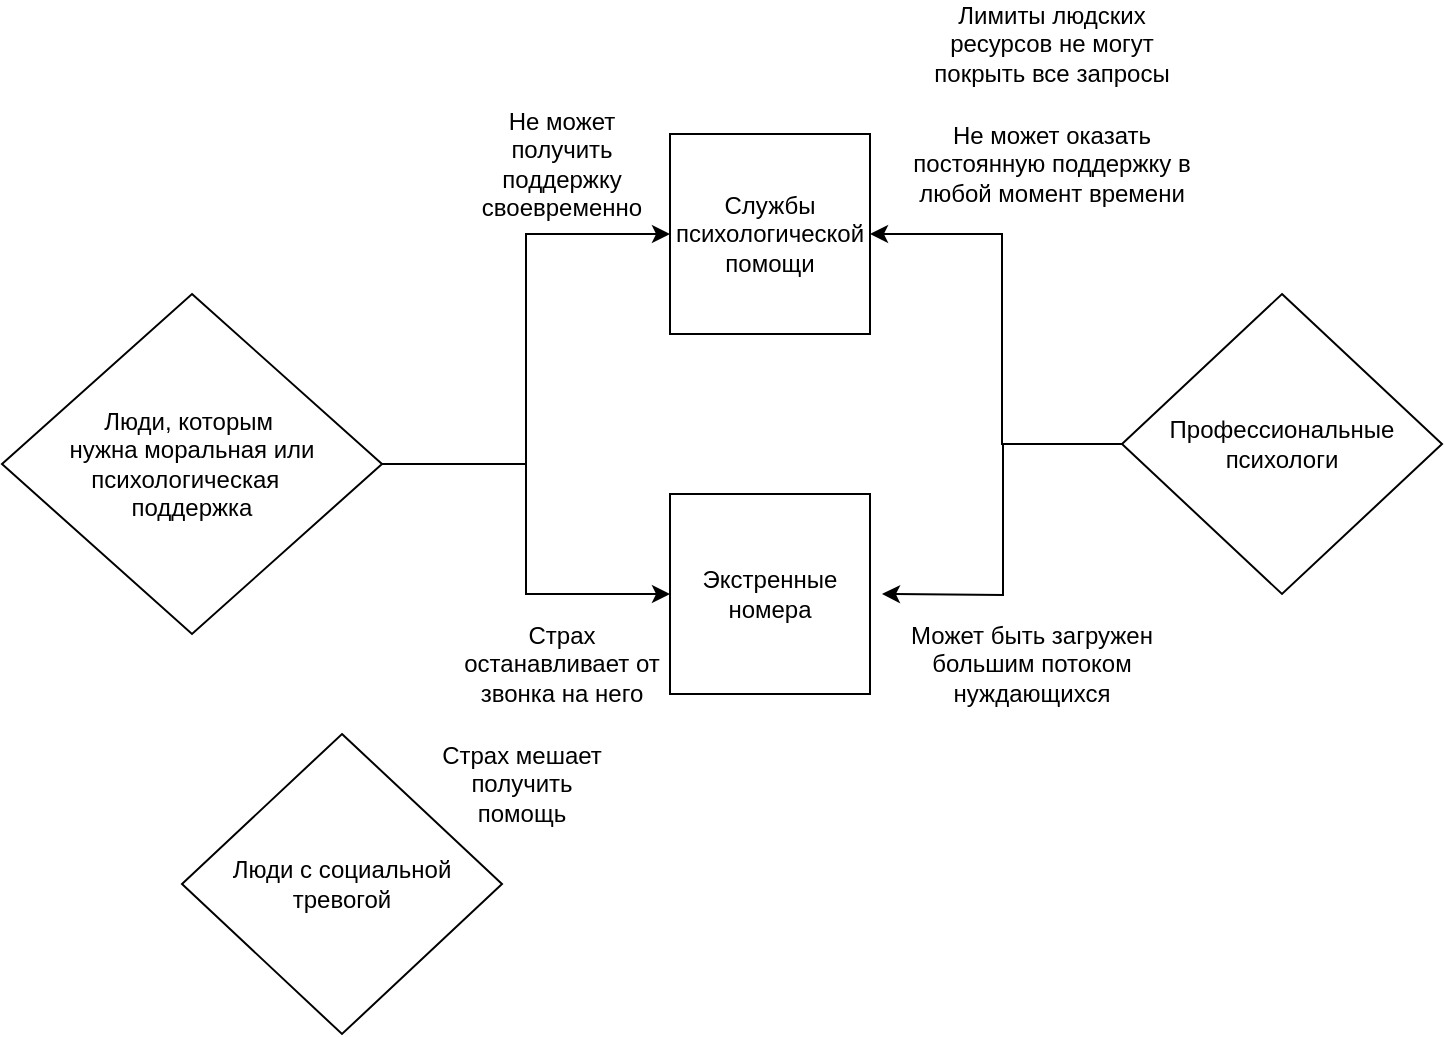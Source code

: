 <mxfile version="24.7.16">
  <diagram name="Страница — 1" id="wfmxwdZDZH6p76glLAUG">
    <mxGraphModel dx="2074" dy="820" grid="1" gridSize="10" guides="1" tooltips="1" connect="1" arrows="1" fold="1" page="1" pageScale="1" pageWidth="827" pageHeight="1169" math="0" shadow="0">
      <root>
        <mxCell id="0" />
        <mxCell id="1" parent="0" />
        <mxCell id="B_GiQvqA-0R-CYAGfRlB-11" style="edgeStyle=orthogonalEdgeStyle;rounded=0;orthogonalLoop=1;jettySize=auto;html=1;exitX=1;exitY=0.5;exitDx=0;exitDy=0;entryX=0;entryY=0.5;entryDx=0;entryDy=0;" edge="1" parent="1" source="B_GiQvqA-0R-CYAGfRlB-2" target="B_GiQvqA-0R-CYAGfRlB-10">
          <mxGeometry relative="1" as="geometry" />
        </mxCell>
        <mxCell id="B_GiQvqA-0R-CYAGfRlB-14" style="edgeStyle=orthogonalEdgeStyle;rounded=0;orthogonalLoop=1;jettySize=auto;html=1;exitX=1;exitY=0.5;exitDx=0;exitDy=0;entryX=0;entryY=0.5;entryDx=0;entryDy=0;" edge="1" parent="1" source="B_GiQvqA-0R-CYAGfRlB-2" target="B_GiQvqA-0R-CYAGfRlB-13">
          <mxGeometry relative="1" as="geometry" />
        </mxCell>
        <mxCell id="B_GiQvqA-0R-CYAGfRlB-2" value="&lt;div&gt;Люди, которым&amp;nbsp;&lt;/div&gt;&lt;div&gt;нужна моральная или психологическая&amp;nbsp;&amp;nbsp;&lt;/div&gt;&lt;div&gt;поддержка&lt;/div&gt;" style="rhombus;whiteSpace=wrap;html=1;" vertex="1" parent="1">
          <mxGeometry x="30" y="250" width="190" height="170" as="geometry" />
        </mxCell>
        <mxCell id="B_GiQvqA-0R-CYAGfRlB-12" style="edgeStyle=orthogonalEdgeStyle;rounded=0;orthogonalLoop=1;jettySize=auto;html=1;entryX=1;entryY=0.5;entryDx=0;entryDy=0;exitX=0;exitY=0.5;exitDx=0;exitDy=0;" edge="1" parent="1" source="B_GiQvqA-0R-CYAGfRlB-3" target="B_GiQvqA-0R-CYAGfRlB-10">
          <mxGeometry relative="1" as="geometry">
            <mxPoint x="530" y="380" as="sourcePoint" />
            <Array as="points">
              <mxPoint x="530" y="325" />
              <mxPoint x="530" y="220" />
            </Array>
          </mxGeometry>
        </mxCell>
        <mxCell id="B_GiQvqA-0R-CYAGfRlB-15" style="edgeStyle=orthogonalEdgeStyle;rounded=0;orthogonalLoop=1;jettySize=auto;html=1;exitX=0;exitY=0.5;exitDx=0;exitDy=0;" edge="1" parent="1" source="B_GiQvqA-0R-CYAGfRlB-3">
          <mxGeometry relative="1" as="geometry">
            <mxPoint x="470" y="400" as="targetPoint" />
          </mxGeometry>
        </mxCell>
        <mxCell id="B_GiQvqA-0R-CYAGfRlB-3" value="Профессиональные психологи" style="rhombus;whiteSpace=wrap;html=1;" vertex="1" parent="1">
          <mxGeometry x="590" y="250" width="160" height="150" as="geometry" />
        </mxCell>
        <mxCell id="B_GiQvqA-0R-CYAGfRlB-5" value="&lt;div&gt;Не может получить поддержку своевременно&lt;/div&gt;" style="text;html=1;align=center;verticalAlign=middle;whiteSpace=wrap;rounded=0;" vertex="1" parent="1">
          <mxGeometry x="280" y="170" width="60" height="30" as="geometry" />
        </mxCell>
        <mxCell id="B_GiQvqA-0R-CYAGfRlB-6" value="Не может оказать постоянную поддержку в любой момент времени" style="text;html=1;align=center;verticalAlign=middle;whiteSpace=wrap;rounded=0;" vertex="1" parent="1">
          <mxGeometry x="480" y="170" width="150" height="30" as="geometry" />
        </mxCell>
        <mxCell id="B_GiQvqA-0R-CYAGfRlB-8" value="Может быть загружен большим потоком нуждающихся" style="text;html=1;align=center;verticalAlign=middle;whiteSpace=wrap;rounded=0;" vertex="1" parent="1">
          <mxGeometry x="470" y="420" width="150" height="30" as="geometry" />
        </mxCell>
        <mxCell id="B_GiQvqA-0R-CYAGfRlB-10" value="Службы психологической помощи" style="whiteSpace=wrap;html=1;aspect=fixed;" vertex="1" parent="1">
          <mxGeometry x="364" y="170" width="100" height="100" as="geometry" />
        </mxCell>
        <mxCell id="B_GiQvqA-0R-CYAGfRlB-13" value="Экстренные номера" style="whiteSpace=wrap;html=1;aspect=fixed;" vertex="1" parent="1">
          <mxGeometry x="364" y="350" width="100" height="100" as="geometry" />
        </mxCell>
        <mxCell id="B_GiQvqA-0R-CYAGfRlB-16" value="&lt;div&gt;Страх мешает получить помощь&lt;/div&gt;" style="text;html=1;align=center;verticalAlign=middle;whiteSpace=wrap;rounded=0;" vertex="1" parent="1">
          <mxGeometry x="240" y="480" width="100" height="30" as="geometry" />
        </mxCell>
        <mxCell id="B_GiQvqA-0R-CYAGfRlB-17" value="Люди с социальной тревогой" style="rhombus;whiteSpace=wrap;html=1;" vertex="1" parent="1">
          <mxGeometry x="120" y="470" width="160" height="150" as="geometry" />
        </mxCell>
        <mxCell id="B_GiQvqA-0R-CYAGfRlB-18" value="Страх останавливает от звонка на него" style="text;html=1;align=center;verticalAlign=middle;whiteSpace=wrap;rounded=0;" vertex="1" parent="1">
          <mxGeometry x="260" y="420" width="100" height="30" as="geometry" />
        </mxCell>
        <mxCell id="B_GiQvqA-0R-CYAGfRlB-19" value="Лимиты людских ресурсов не могут покрыть все запросы" style="text;html=1;align=center;verticalAlign=middle;whiteSpace=wrap;rounded=0;" vertex="1" parent="1">
          <mxGeometry x="480" y="110" width="150" height="30" as="geometry" />
        </mxCell>
      </root>
    </mxGraphModel>
  </diagram>
</mxfile>
